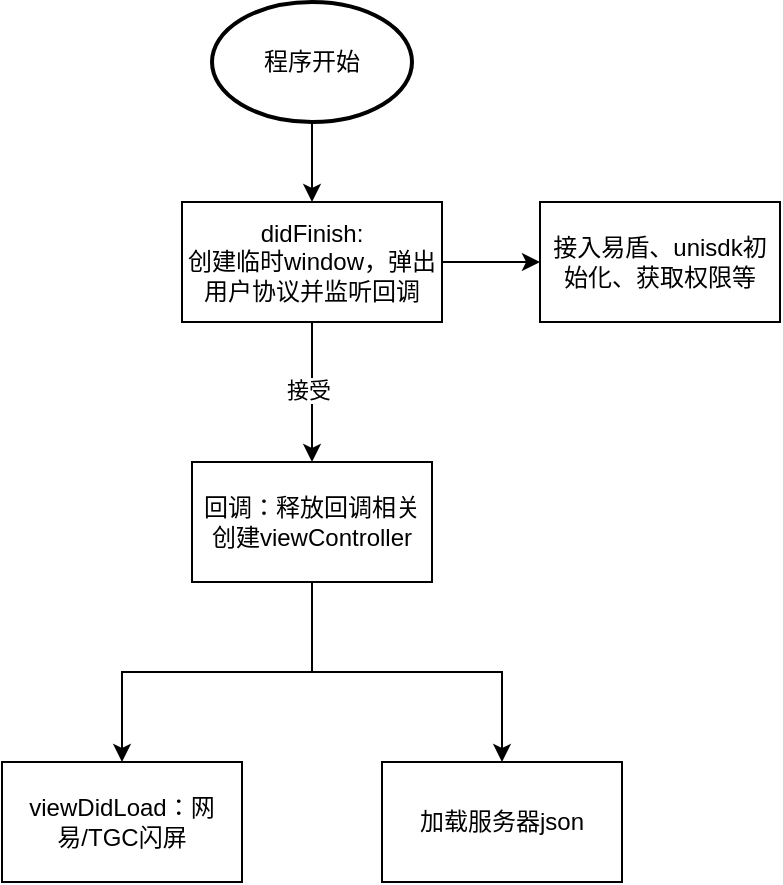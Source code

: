 <mxfile version="15.7.0" type="github"><diagram id="0zNtji5Bm1usM6clEmAa" name="Page-1"><mxGraphModel dx="1360" dy="801" grid="1" gridSize="10" guides="1" tooltips="1" connect="1" arrows="1" fold="1" page="1" pageScale="1" pageWidth="827" pageHeight="1169" math="0" shadow="0"><root><mxCell id="0"/><mxCell id="1" parent="0"/><mxCell id="dNukob80SHSAQVU258_d-5" style="edgeStyle=orthogonalEdgeStyle;rounded=0;orthogonalLoop=1;jettySize=auto;html=1;exitX=0.5;exitY=1;exitDx=0;exitDy=0;" parent="1" source="dNukob80SHSAQVU258_d-10" target="dNukob80SHSAQVU258_d-4" edge="1"><mxGeometry relative="1" as="geometry"><mxPoint x="180" y="250" as="sourcePoint"/></mxGeometry></mxCell><mxCell id="dNukob80SHSAQVU258_d-7" style="edgeStyle=orthogonalEdgeStyle;rounded=0;orthogonalLoop=1;jettySize=auto;html=1;entryX=0.5;entryY=0;entryDx=0;entryDy=0;" parent="1" source="dNukob80SHSAQVU258_d-10" target="dNukob80SHSAQVU258_d-6" edge="1"><mxGeometry relative="1" as="geometry"><mxPoint x="185" y="270" as="sourcePoint"/></mxGeometry></mxCell><mxCell id="dNukob80SHSAQVU258_d-9" style="edgeStyle=orthogonalEdgeStyle;rounded=0;orthogonalLoop=1;jettySize=auto;html=1;exitX=0.5;exitY=1;exitDx=0;exitDy=0;exitPerimeter=0;entryX=0.5;entryY=0;entryDx=0;entryDy=0;" parent="1" source="dNukob80SHSAQVU258_d-1" target="dNukob80SHSAQVU258_d-8" edge="1"><mxGeometry relative="1" as="geometry"/></mxCell><mxCell id="dNukob80SHSAQVU258_d-1" value="程序开始" style="strokeWidth=2;html=1;shape=mxgraph.flowchart.start_1;whiteSpace=wrap;" parent="1" vertex="1"><mxGeometry x="130" y="40" width="100" height="60" as="geometry"/></mxCell><mxCell id="dNukob80SHSAQVU258_d-4" value="viewDidLoad：网易/TGC闪屏" style="rounded=0;whiteSpace=wrap;html=1;" parent="1" vertex="1"><mxGeometry x="25" y="420" width="120" height="60" as="geometry"/></mxCell><mxCell id="dNukob80SHSAQVU258_d-6" value="加载服务器json" style="rounded=0;whiteSpace=wrap;html=1;" parent="1" vertex="1"><mxGeometry x="215" y="420" width="120" height="60" as="geometry"/></mxCell><mxCell id="dNukob80SHSAQVU258_d-14" style="edgeStyle=orthogonalEdgeStyle;rounded=0;orthogonalLoop=1;jettySize=auto;html=1;exitX=1;exitY=0.5;exitDx=0;exitDy=0;entryX=0;entryY=0.5;entryDx=0;entryDy=0;" parent="1" source="dNukob80SHSAQVU258_d-8" target="dNukob80SHSAQVU258_d-11" edge="1"><mxGeometry relative="1" as="geometry"/></mxCell><mxCell id="dNukob80SHSAQVU258_d-15" style="edgeStyle=orthogonalEdgeStyle;rounded=0;orthogonalLoop=1;jettySize=auto;html=1;" parent="1" source="dNukob80SHSAQVU258_d-8" target="dNukob80SHSAQVU258_d-10" edge="1"><mxGeometry relative="1" as="geometry"/></mxCell><mxCell id="dNukob80SHSAQVU258_d-16" value="接受" style="edgeLabel;html=1;align=center;verticalAlign=middle;resizable=0;points=[];" parent="dNukob80SHSAQVU258_d-15" vertex="1" connectable="0"><mxGeometry x="-0.029" y="-2" relative="1" as="geometry"><mxPoint as="offset"/></mxGeometry></mxCell><mxCell id="dNukob80SHSAQVU258_d-8" value="didFinish:&lt;br&gt;创建临时window，弹出用户协议并监听回调" style="rounded=0;whiteSpace=wrap;html=1;" parent="1" vertex="1"><mxGeometry x="115" y="140" width="130" height="60" as="geometry"/></mxCell><mxCell id="dNukob80SHSAQVU258_d-10" value="回调：释放回调相关&lt;br&gt;创建viewController" style="rounded=0;whiteSpace=wrap;html=1;" parent="1" vertex="1"><mxGeometry x="120" y="270" width="120" height="60" as="geometry"/></mxCell><mxCell id="dNukob80SHSAQVU258_d-11" value="接入易盾、unisdk初始化、获取权限等" style="rounded=0;whiteSpace=wrap;html=1;" parent="1" vertex="1"><mxGeometry x="294" y="140" width="120" height="60" as="geometry"/></mxCell></root></mxGraphModel></diagram></mxfile>